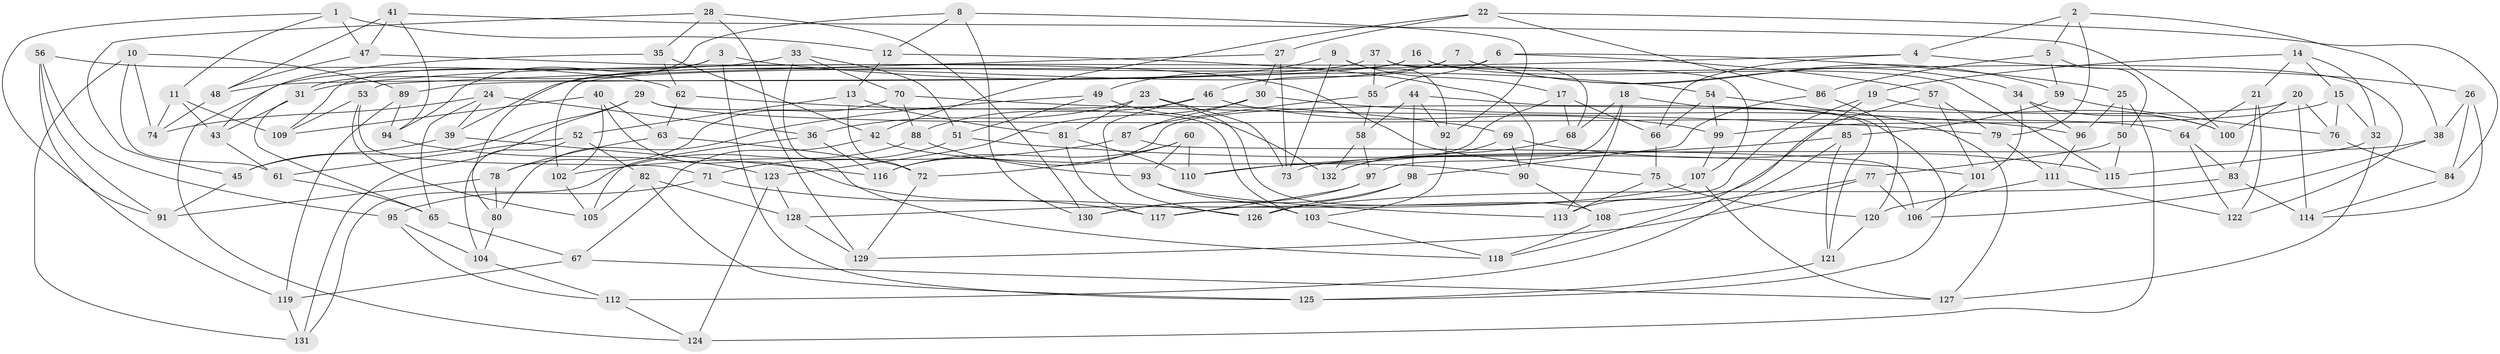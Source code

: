 // coarse degree distribution, {6: 0.4880952380952381, 4: 0.4166666666666667, 5: 0.08333333333333333, 3: 0.011904761904761904}
// Generated by graph-tools (version 1.1) at 2025/52/02/27/25 19:52:33]
// undirected, 132 vertices, 264 edges
graph export_dot {
graph [start="1"]
  node [color=gray90,style=filled];
  1;
  2;
  3;
  4;
  5;
  6;
  7;
  8;
  9;
  10;
  11;
  12;
  13;
  14;
  15;
  16;
  17;
  18;
  19;
  20;
  21;
  22;
  23;
  24;
  25;
  26;
  27;
  28;
  29;
  30;
  31;
  32;
  33;
  34;
  35;
  36;
  37;
  38;
  39;
  40;
  41;
  42;
  43;
  44;
  45;
  46;
  47;
  48;
  49;
  50;
  51;
  52;
  53;
  54;
  55;
  56;
  57;
  58;
  59;
  60;
  61;
  62;
  63;
  64;
  65;
  66;
  67;
  68;
  69;
  70;
  71;
  72;
  73;
  74;
  75;
  76;
  77;
  78;
  79;
  80;
  81;
  82;
  83;
  84;
  85;
  86;
  87;
  88;
  89;
  90;
  91;
  92;
  93;
  94;
  95;
  96;
  97;
  98;
  99;
  100;
  101;
  102;
  103;
  104;
  105;
  106;
  107;
  108;
  109;
  110;
  111;
  112;
  113;
  114;
  115;
  116;
  117;
  118;
  119;
  120;
  121;
  122;
  123;
  124;
  125;
  126;
  127;
  128;
  129;
  130;
  131;
  132;
  1 -- 91;
  1 -- 47;
  1 -- 11;
  1 -- 12;
  2 -- 79;
  2 -- 4;
  2 -- 38;
  2 -- 5;
  3 -- 54;
  3 -- 125;
  3 -- 94;
  3 -- 109;
  4 -- 26;
  4 -- 31;
  4 -- 66;
  5 -- 86;
  5 -- 59;
  5 -- 50;
  6 -- 25;
  6 -- 102;
  6 -- 55;
  6 -- 57;
  7 -- 34;
  7 -- 59;
  7 -- 39;
  7 -- 46;
  8 -- 130;
  8 -- 92;
  8 -- 12;
  8 -- 31;
  9 -- 17;
  9 -- 49;
  9 -- 73;
  9 -- 92;
  10 -- 131;
  10 -- 74;
  10 -- 89;
  10 -- 61;
  11 -- 74;
  11 -- 109;
  11 -- 43;
  12 -- 13;
  12 -- 90;
  13 -- 81;
  13 -- 72;
  13 -- 52;
  14 -- 21;
  14 -- 19;
  14 -- 15;
  14 -- 32;
  15 -- 32;
  15 -- 76;
  15 -- 99;
  16 -- 122;
  16 -- 89;
  16 -- 80;
  16 -- 115;
  17 -- 110;
  17 -- 68;
  17 -- 66;
  18 -- 68;
  18 -- 113;
  18 -- 125;
  18 -- 97;
  19 -- 118;
  19 -- 100;
  19 -- 117;
  20 -- 76;
  20 -- 114;
  20 -- 116;
  20 -- 100;
  21 -- 122;
  21 -- 64;
  21 -- 83;
  22 -- 86;
  22 -- 42;
  22 -- 27;
  22 -- 84;
  23 -- 36;
  23 -- 108;
  23 -- 81;
  23 -- 73;
  24 -- 65;
  24 -- 74;
  24 -- 36;
  24 -- 39;
  25 -- 124;
  25 -- 50;
  25 -- 96;
  26 -- 84;
  26 -- 114;
  26 -- 38;
  27 -- 30;
  27 -- 53;
  27 -- 73;
  28 -- 130;
  28 -- 45;
  28 -- 129;
  28 -- 35;
  29 -- 103;
  29 -- 64;
  29 -- 45;
  29 -- 131;
  30 -- 123;
  30 -- 87;
  30 -- 96;
  31 -- 43;
  31 -- 65;
  32 -- 127;
  32 -- 115;
  33 -- 51;
  33 -- 124;
  33 -- 118;
  33 -- 70;
  34 -- 100;
  34 -- 101;
  34 -- 96;
  35 -- 62;
  35 -- 43;
  35 -- 42;
  36 -- 105;
  36 -- 116;
  37 -- 48;
  37 -- 107;
  37 -- 68;
  37 -- 55;
  38 -- 106;
  38 -- 73;
  39 -- 116;
  39 -- 45;
  40 -- 117;
  40 -- 109;
  40 -- 102;
  40 -- 63;
  41 -- 47;
  41 -- 100;
  41 -- 94;
  41 -- 48;
  42 -- 90;
  42 -- 67;
  43 -- 61;
  44 -- 98;
  44 -- 92;
  44 -- 58;
  44 -- 121;
  45 -- 91;
  46 -- 99;
  46 -- 126;
  46 -- 88;
  47 -- 75;
  47 -- 48;
  48 -- 74;
  49 -- 132;
  49 -- 80;
  49 -- 51;
  50 -- 77;
  50 -- 115;
  51 -- 101;
  51 -- 71;
  52 -- 82;
  52 -- 61;
  52 -- 104;
  53 -- 109;
  53 -- 105;
  53 -- 71;
  54 -- 66;
  54 -- 99;
  54 -- 127;
  55 -- 87;
  55 -- 58;
  56 -- 95;
  56 -- 62;
  56 -- 119;
  56 -- 91;
  57 -- 101;
  57 -- 113;
  57 -- 79;
  58 -- 132;
  58 -- 97;
  59 -- 85;
  59 -- 76;
  60 -- 116;
  60 -- 72;
  60 -- 110;
  60 -- 93;
  61 -- 65;
  62 -- 69;
  62 -- 63;
  63 -- 72;
  63 -- 78;
  64 -- 83;
  64 -- 122;
  65 -- 67;
  66 -- 75;
  67 -- 127;
  67 -- 119;
  68 -- 132;
  69 -- 90;
  69 -- 132;
  69 -- 115;
  70 -- 78;
  70 -- 79;
  70 -- 88;
  71 -- 95;
  71 -- 126;
  72 -- 129;
  75 -- 113;
  75 -- 120;
  76 -- 84;
  77 -- 106;
  77 -- 108;
  77 -- 129;
  78 -- 91;
  78 -- 80;
  79 -- 111;
  80 -- 104;
  81 -- 110;
  81 -- 117;
  82 -- 105;
  82 -- 128;
  82 -- 125;
  83 -- 114;
  83 -- 126;
  84 -- 114;
  85 -- 121;
  85 -- 112;
  85 -- 110;
  86 -- 120;
  86 -- 98;
  87 -- 106;
  87 -- 102;
  88 -- 93;
  88 -- 131;
  89 -- 119;
  89 -- 94;
  90 -- 108;
  92 -- 103;
  93 -- 103;
  93 -- 113;
  94 -- 123;
  95 -- 104;
  95 -- 112;
  96 -- 111;
  97 -- 130;
  97 -- 117;
  98 -- 126;
  98 -- 130;
  99 -- 107;
  101 -- 106;
  102 -- 105;
  103 -- 118;
  104 -- 112;
  107 -- 128;
  107 -- 127;
  108 -- 118;
  111 -- 122;
  111 -- 120;
  112 -- 124;
  119 -- 131;
  120 -- 121;
  121 -- 125;
  123 -- 128;
  123 -- 124;
  128 -- 129;
}
